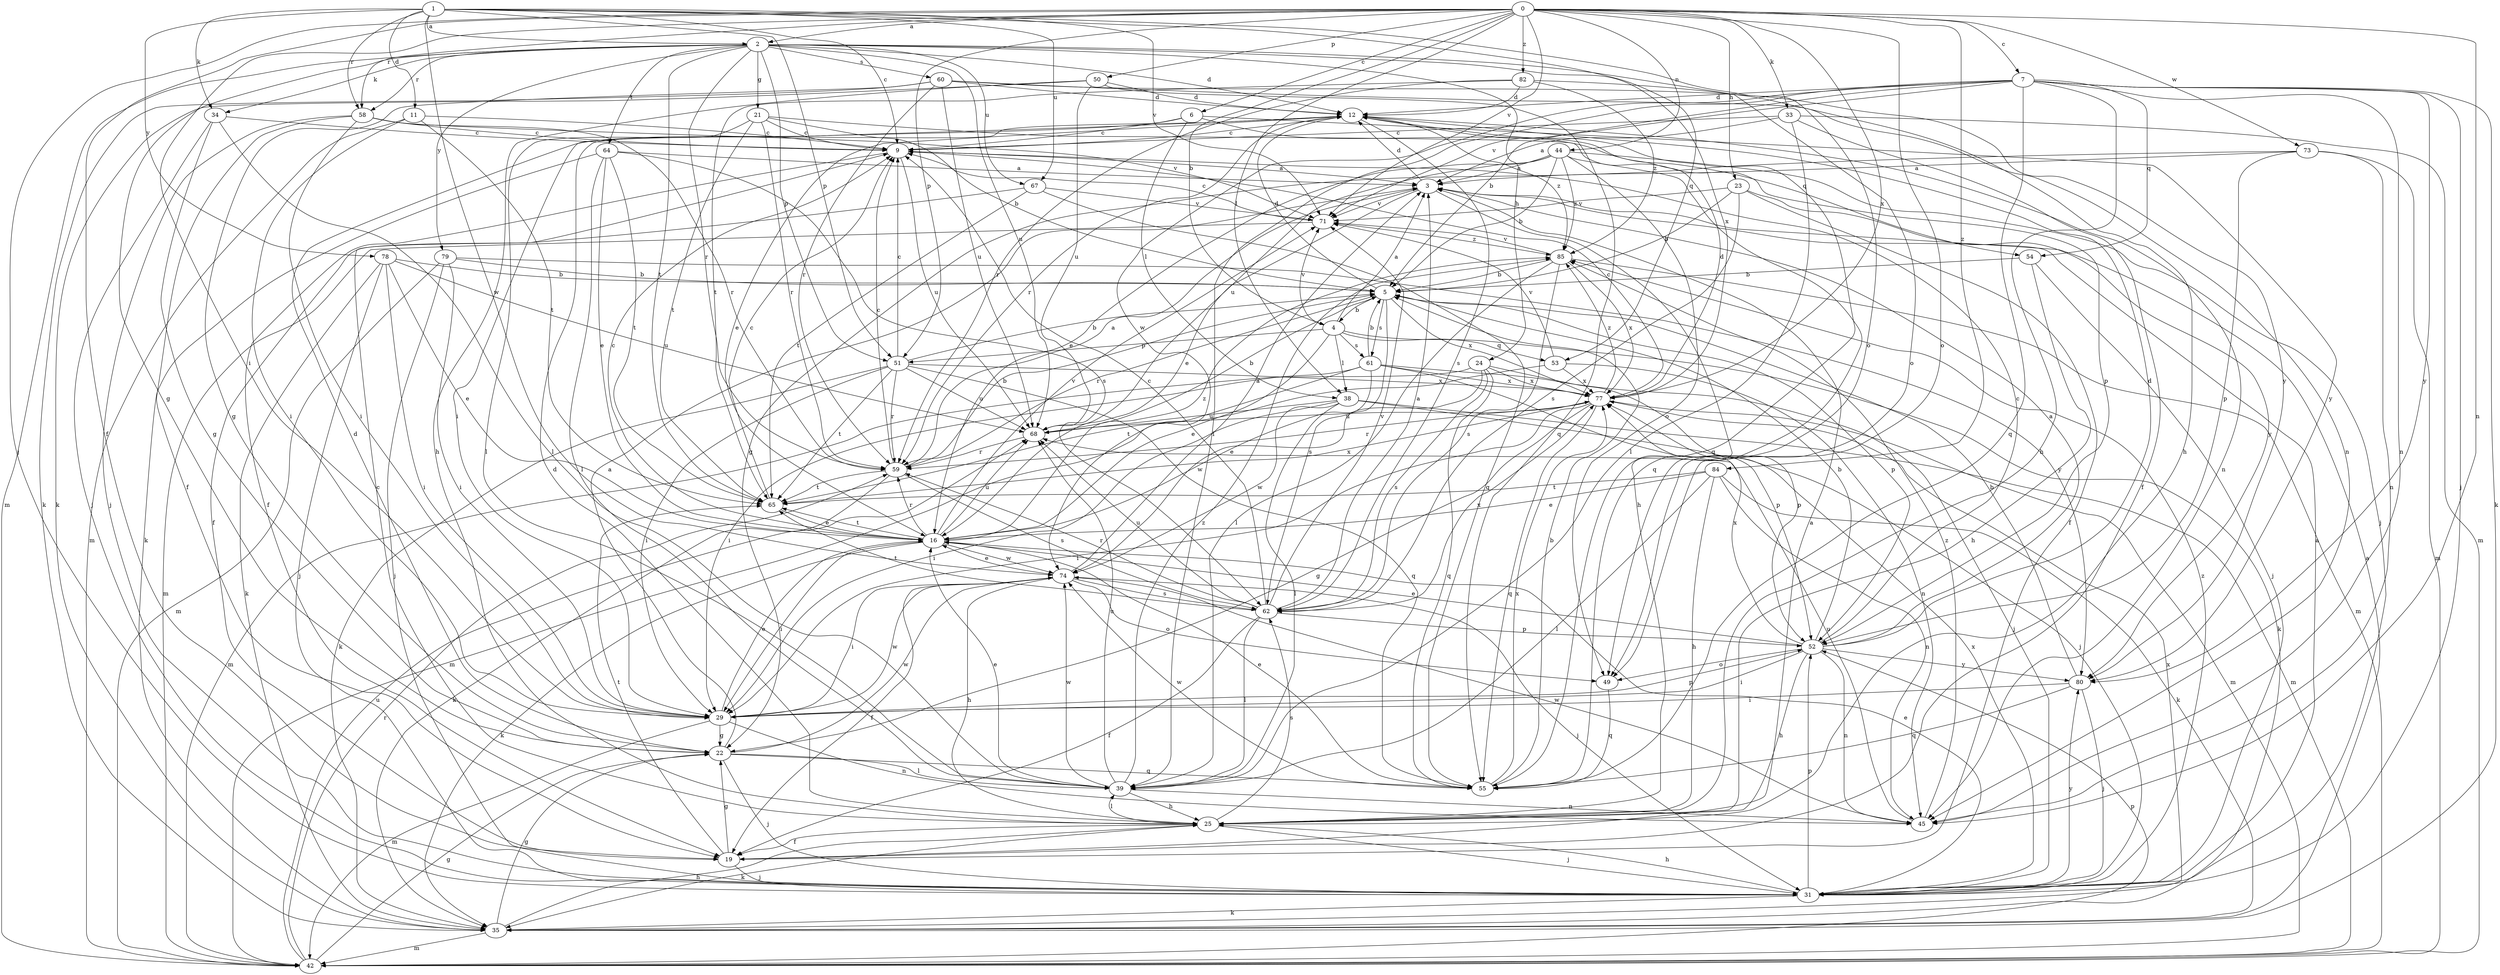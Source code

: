 strict digraph  {
0;
1;
2;
3;
4;
5;
6;
7;
9;
11;
12;
16;
19;
21;
22;
23;
24;
25;
29;
31;
33;
34;
35;
38;
39;
42;
44;
45;
49;
50;
51;
52;
53;
54;
55;
58;
59;
60;
61;
62;
64;
65;
67;
68;
71;
73;
74;
77;
78;
79;
80;
82;
84;
85;
0 -> 2  [label=a];
0 -> 4  [label=b];
0 -> 6  [label=c];
0 -> 7  [label=c];
0 -> 19  [label=f];
0 -> 23  [label=h];
0 -> 29  [label=i];
0 -> 31  [label=j];
0 -> 33  [label=k];
0 -> 38  [label=l];
0 -> 44  [label=n];
0 -> 45  [label=n];
0 -> 49  [label=o];
0 -> 50  [label=p];
0 -> 51  [label=p];
0 -> 58  [label=r];
0 -> 71  [label=v];
0 -> 73  [label=w];
0 -> 77  [label=x];
0 -> 82  [label=z];
0 -> 84  [label=z];
1 -> 2  [label=a];
1 -> 9  [label=c];
1 -> 11  [label=d];
1 -> 34  [label=k];
1 -> 49  [label=o];
1 -> 51  [label=p];
1 -> 53  [label=q];
1 -> 58  [label=r];
1 -> 67  [label=u];
1 -> 71  [label=v];
1 -> 74  [label=w];
1 -> 78  [label=y];
2 -> 12  [label=d];
2 -> 21  [label=g];
2 -> 22  [label=g];
2 -> 24  [label=h];
2 -> 34  [label=k];
2 -> 42  [label=m];
2 -> 49  [label=o];
2 -> 51  [label=p];
2 -> 58  [label=r];
2 -> 59  [label=r];
2 -> 60  [label=s];
2 -> 64  [label=t];
2 -> 65  [label=t];
2 -> 67  [label=u];
2 -> 68  [label=u];
2 -> 77  [label=x];
2 -> 79  [label=y];
3 -> 12  [label=d];
3 -> 16  [label=e];
3 -> 25  [label=h];
3 -> 71  [label=v];
4 -> 3  [label=a];
4 -> 16  [label=e];
4 -> 35  [label=k];
4 -> 38  [label=l];
4 -> 51  [label=p];
4 -> 53  [label=q];
4 -> 61  [label=s];
4 -> 71  [label=v];
5 -> 4  [label=b];
5 -> 12  [label=d];
5 -> 52  [label=p];
5 -> 59  [label=r];
5 -> 61  [label=s];
5 -> 62  [label=s];
5 -> 77  [label=x];
6 -> 9  [label=c];
6 -> 29  [label=i];
6 -> 38  [label=l];
6 -> 54  [label=q];
6 -> 80  [label=y];
7 -> 5  [label=b];
7 -> 12  [label=d];
7 -> 25  [label=h];
7 -> 31  [label=j];
7 -> 35  [label=k];
7 -> 39  [label=l];
7 -> 45  [label=n];
7 -> 54  [label=q];
7 -> 55  [label=q];
7 -> 71  [label=v];
7 -> 74  [label=w];
7 -> 80  [label=y];
9 -> 3  [label=a];
9 -> 19  [label=f];
9 -> 68  [label=u];
11 -> 9  [label=c];
11 -> 29  [label=i];
11 -> 42  [label=m];
11 -> 65  [label=t];
12 -> 9  [label=c];
12 -> 16  [label=e];
12 -> 45  [label=n];
12 -> 55  [label=q];
12 -> 59  [label=r];
12 -> 62  [label=s];
12 -> 85  [label=z];
16 -> 9  [label=c];
16 -> 29  [label=i];
16 -> 35  [label=k];
16 -> 59  [label=r];
16 -> 65  [label=t];
16 -> 68  [label=u];
16 -> 71  [label=v];
16 -> 74  [label=w];
16 -> 85  [label=z];
19 -> 3  [label=a];
19 -> 22  [label=g];
19 -> 31  [label=j];
19 -> 65  [label=t];
21 -> 5  [label=b];
21 -> 9  [label=c];
21 -> 39  [label=l];
21 -> 52  [label=p];
21 -> 59  [label=r];
21 -> 65  [label=t];
22 -> 3  [label=a];
22 -> 12  [label=d];
22 -> 31  [label=j];
22 -> 39  [label=l];
22 -> 55  [label=q];
22 -> 74  [label=w];
23 -> 5  [label=b];
23 -> 19  [label=f];
23 -> 62  [label=s];
23 -> 71  [label=v];
23 -> 80  [label=y];
24 -> 42  [label=m];
24 -> 52  [label=p];
24 -> 55  [label=q];
24 -> 62  [label=s];
24 -> 74  [label=w];
24 -> 77  [label=x];
25 -> 9  [label=c];
25 -> 12  [label=d];
25 -> 19  [label=f];
25 -> 31  [label=j];
25 -> 35  [label=k];
25 -> 39  [label=l];
25 -> 62  [label=s];
29 -> 16  [label=e];
29 -> 22  [label=g];
29 -> 42  [label=m];
29 -> 45  [label=n];
29 -> 52  [label=p];
29 -> 74  [label=w];
31 -> 3  [label=a];
31 -> 16  [label=e];
31 -> 25  [label=h];
31 -> 35  [label=k];
31 -> 52  [label=p];
31 -> 77  [label=x];
31 -> 80  [label=y];
31 -> 85  [label=z];
33 -> 3  [label=a];
33 -> 9  [label=c];
33 -> 19  [label=f];
33 -> 39  [label=l];
33 -> 42  [label=m];
34 -> 9  [label=c];
34 -> 22  [label=g];
34 -> 31  [label=j];
34 -> 39  [label=l];
35 -> 3  [label=a];
35 -> 22  [label=g];
35 -> 25  [label=h];
35 -> 42  [label=m];
35 -> 77  [label=x];
38 -> 29  [label=i];
38 -> 31  [label=j];
38 -> 39  [label=l];
38 -> 42  [label=m];
38 -> 68  [label=u];
38 -> 74  [label=w];
39 -> 16  [label=e];
39 -> 25  [label=h];
39 -> 45  [label=n];
39 -> 68  [label=u];
39 -> 74  [label=w];
39 -> 85  [label=z];
42 -> 22  [label=g];
42 -> 52  [label=p];
42 -> 59  [label=r];
42 -> 68  [label=u];
44 -> 3  [label=a];
44 -> 5  [label=b];
44 -> 16  [label=e];
44 -> 31  [label=j];
44 -> 49  [label=o];
44 -> 55  [label=q];
44 -> 68  [label=u];
44 -> 85  [label=z];
45 -> 68  [label=u];
45 -> 74  [label=w];
45 -> 85  [label=z];
49 -> 55  [label=q];
50 -> 12  [label=d];
50 -> 25  [label=h];
50 -> 35  [label=k];
50 -> 55  [label=q];
50 -> 68  [label=u];
51 -> 5  [label=b];
51 -> 9  [label=c];
51 -> 29  [label=i];
51 -> 35  [label=k];
51 -> 55  [label=q];
51 -> 59  [label=r];
51 -> 65  [label=t];
51 -> 68  [label=u];
51 -> 77  [label=x];
52 -> 3  [label=a];
52 -> 5  [label=b];
52 -> 9  [label=c];
52 -> 12  [label=d];
52 -> 16  [label=e];
52 -> 25  [label=h];
52 -> 29  [label=i];
52 -> 45  [label=n];
52 -> 49  [label=o];
52 -> 77  [label=x];
52 -> 80  [label=y];
53 -> 42  [label=m];
53 -> 45  [label=n];
53 -> 71  [label=v];
53 -> 77  [label=x];
54 -> 5  [label=b];
54 -> 25  [label=h];
54 -> 31  [label=j];
55 -> 5  [label=b];
55 -> 16  [label=e];
55 -> 74  [label=w];
55 -> 77  [label=x];
58 -> 9  [label=c];
58 -> 19  [label=f];
58 -> 29  [label=i];
58 -> 31  [label=j];
58 -> 59  [label=r];
58 -> 71  [label=v];
59 -> 3  [label=a];
59 -> 5  [label=b];
59 -> 9  [label=c];
59 -> 35  [label=k];
59 -> 62  [label=s];
59 -> 65  [label=t];
60 -> 12  [label=d];
60 -> 22  [label=g];
60 -> 35  [label=k];
60 -> 45  [label=n];
60 -> 59  [label=r];
60 -> 68  [label=u];
60 -> 80  [label=y];
61 -> 5  [label=b];
61 -> 16  [label=e];
61 -> 29  [label=i];
61 -> 31  [label=j];
61 -> 52  [label=p];
61 -> 65  [label=t];
61 -> 77  [label=x];
62 -> 3  [label=a];
62 -> 9  [label=c];
62 -> 19  [label=f];
62 -> 39  [label=l];
62 -> 52  [label=p];
62 -> 59  [label=r];
62 -> 65  [label=t];
62 -> 68  [label=u];
62 -> 71  [label=v];
62 -> 77  [label=x];
64 -> 3  [label=a];
64 -> 16  [label=e];
64 -> 35  [label=k];
64 -> 39  [label=l];
64 -> 62  [label=s];
64 -> 65  [label=t];
65 -> 9  [label=c];
65 -> 16  [label=e];
65 -> 77  [label=x];
67 -> 19  [label=f];
67 -> 55  [label=q];
67 -> 65  [label=t];
67 -> 71  [label=v];
68 -> 5  [label=b];
68 -> 59  [label=r];
71 -> 9  [label=c];
71 -> 42  [label=m];
71 -> 85  [label=z];
73 -> 3  [label=a];
73 -> 22  [label=g];
73 -> 42  [label=m];
73 -> 45  [label=n];
73 -> 52  [label=p];
74 -> 3  [label=a];
74 -> 16  [label=e];
74 -> 19  [label=f];
74 -> 25  [label=h];
74 -> 29  [label=i];
74 -> 31  [label=j];
74 -> 49  [label=o];
74 -> 62  [label=s];
77 -> 9  [label=c];
77 -> 12  [label=d];
77 -> 22  [label=g];
77 -> 29  [label=i];
77 -> 42  [label=m];
77 -> 55  [label=q];
77 -> 59  [label=r];
77 -> 68  [label=u];
77 -> 85  [label=z];
78 -> 5  [label=b];
78 -> 16  [label=e];
78 -> 29  [label=i];
78 -> 31  [label=j];
78 -> 35  [label=k];
78 -> 68  [label=u];
79 -> 5  [label=b];
79 -> 29  [label=i];
79 -> 31  [label=j];
79 -> 42  [label=m];
79 -> 80  [label=y];
80 -> 5  [label=b];
80 -> 29  [label=i];
80 -> 31  [label=j];
80 -> 55  [label=q];
82 -> 12  [label=d];
82 -> 25  [label=h];
82 -> 59  [label=r];
82 -> 65  [label=t];
82 -> 85  [label=z];
84 -> 16  [label=e];
84 -> 25  [label=h];
84 -> 35  [label=k];
84 -> 39  [label=l];
84 -> 45  [label=n];
84 -> 65  [label=t];
85 -> 5  [label=b];
85 -> 39  [label=l];
85 -> 42  [label=m];
85 -> 62  [label=s];
85 -> 71  [label=v];
85 -> 77  [label=x];
}
